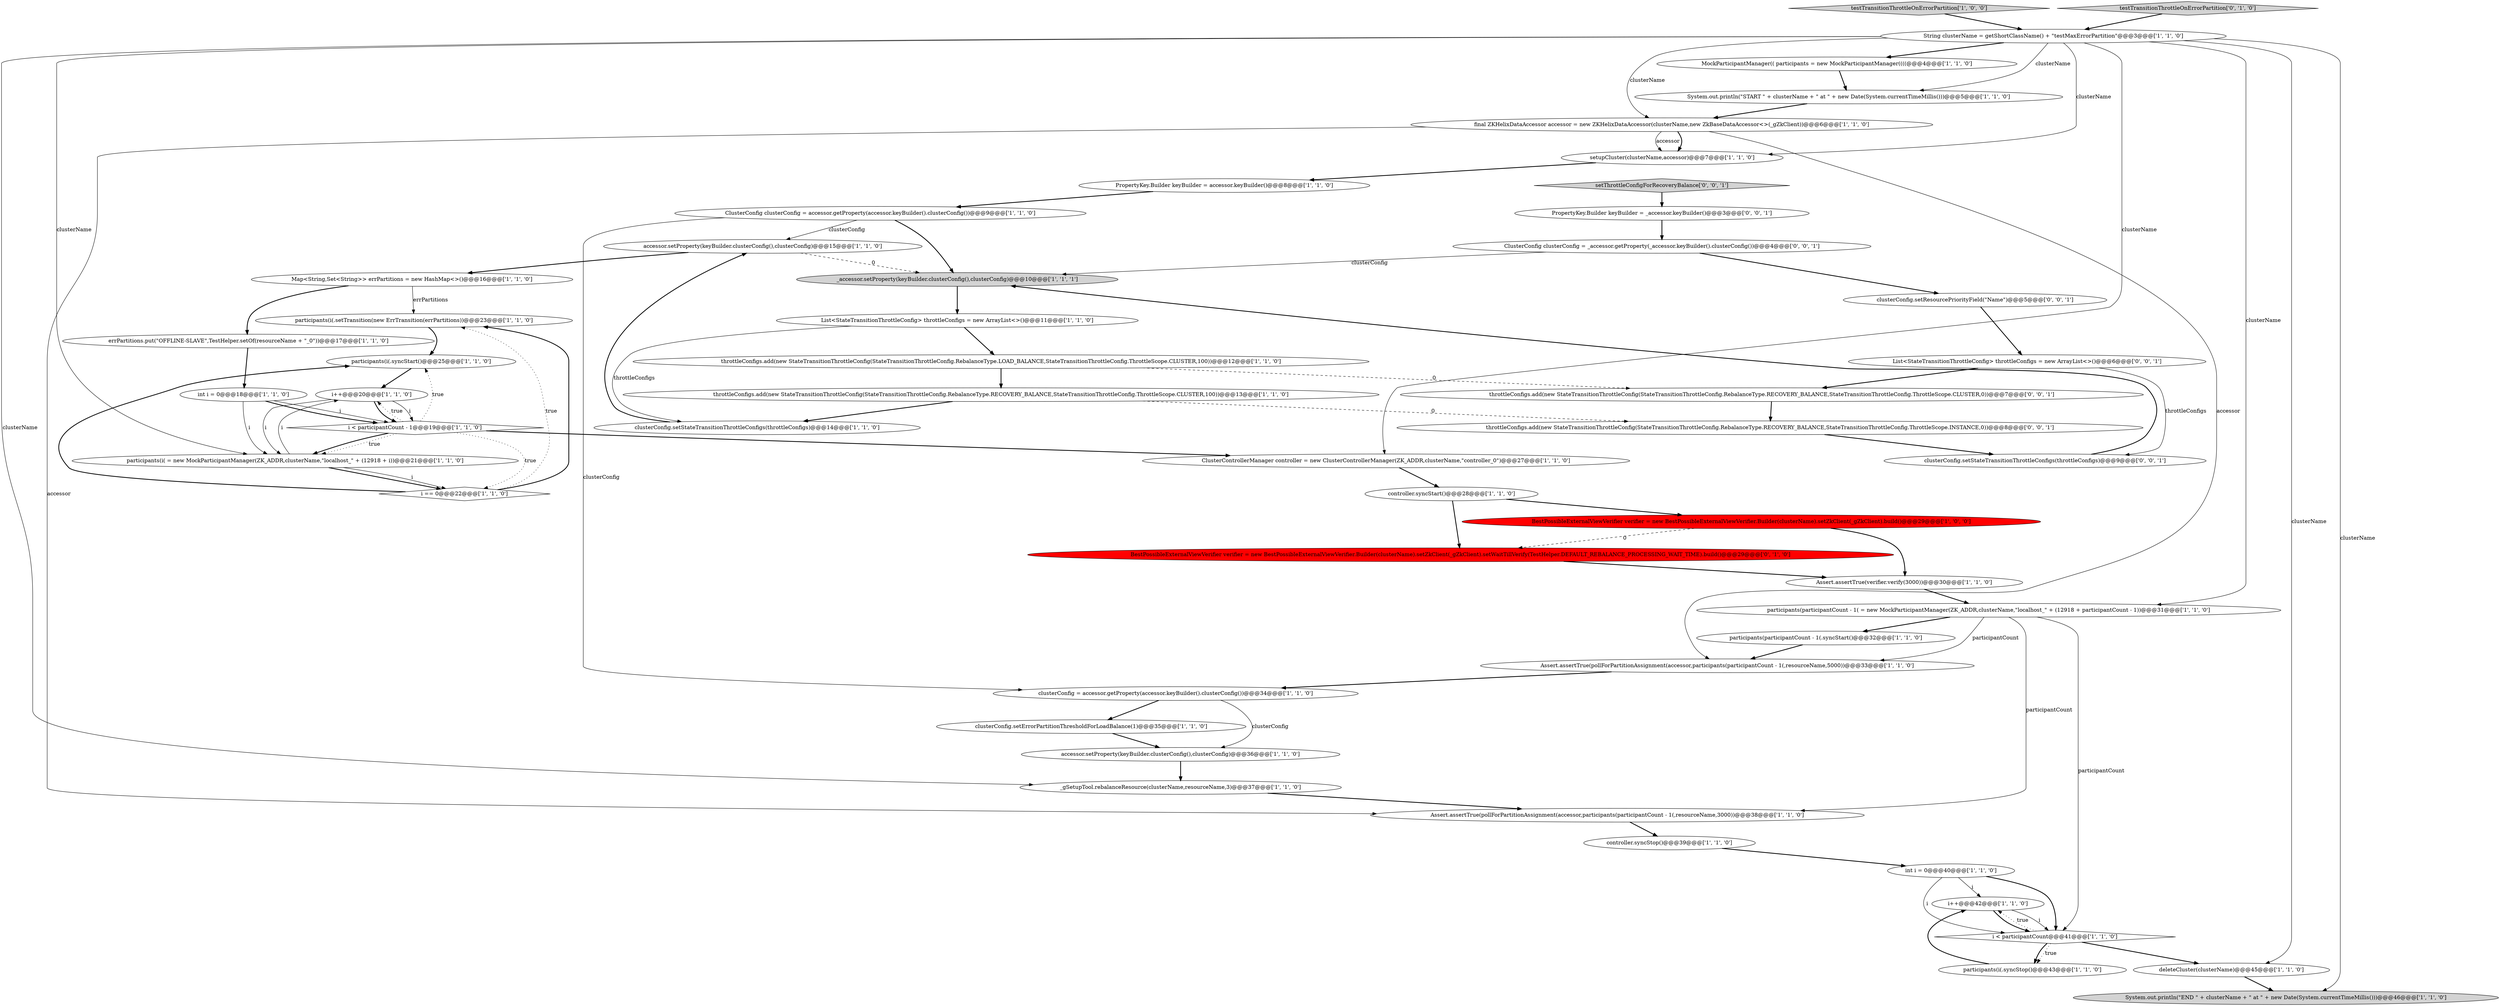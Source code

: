 digraph {
22 [style = filled, label = "participants(i(.setTransition(new ErrTransition(errPartitions))@@@23@@@['1', '1', '0']", fillcolor = white, shape = ellipse image = "AAA0AAABBB1BBB"];
8 [style = filled, label = "accessor.setProperty(keyBuilder.clusterConfig(),clusterConfig)@@@15@@@['1', '1', '0']", fillcolor = white, shape = ellipse image = "AAA0AAABBB1BBB"];
31 [style = filled, label = "i++@@@42@@@['1', '1', '0']", fillcolor = white, shape = ellipse image = "AAA0AAABBB1BBB"];
49 [style = filled, label = "setThrottleConfigForRecoveryBalance['0', '0', '1']", fillcolor = lightgray, shape = diamond image = "AAA0AAABBB3BBB"];
38 [style = filled, label = "Assert.assertTrue(pollForPartitionAssignment(accessor,participants(participantCount - 1(,resourceName,3000))@@@38@@@['1', '1', '0']", fillcolor = white, shape = ellipse image = "AAA0AAABBB1BBB"];
0 [style = filled, label = "final ZKHelixDataAccessor accessor = new ZKHelixDataAccessor(clusterName,new ZkBaseDataAccessor<>(_gZkClient))@@@6@@@['1', '1', '0']", fillcolor = white, shape = ellipse image = "AAA0AAABBB1BBB"];
30 [style = filled, label = "Map<String,Set<String>> errPartitions = new HashMap<>()@@@16@@@['1', '1', '0']", fillcolor = white, shape = ellipse image = "AAA0AAABBB1BBB"];
11 [style = filled, label = "Assert.assertTrue(pollForPartitionAssignment(accessor,participants(participantCount - 1(,resourceName,5000))@@@33@@@['1', '1', '0']", fillcolor = white, shape = ellipse image = "AAA0AAABBB1BBB"];
42 [style = filled, label = "BestPossibleExternalViewVerifier verifier = new BestPossibleExternalViewVerifier.Builder(clusterName).setZkClient(_gZkClient).setWaitTillVerify(TestHelper.DEFAULT_REBALANCE_PROCESSING_WAIT_TIME).build()@@@29@@@['0', '1', '0']", fillcolor = red, shape = ellipse image = "AAA1AAABBB2BBB"];
12 [style = filled, label = "PropertyKey.Builder keyBuilder = accessor.keyBuilder()@@@8@@@['1', '1', '0']", fillcolor = white, shape = ellipse image = "AAA0AAABBB1BBB"];
26 [style = filled, label = "System.out.println(\"START \" + clusterName + \" at \" + new Date(System.currentTimeMillis()))@@@5@@@['1', '1', '0']", fillcolor = white, shape = ellipse image = "AAA0AAABBB1BBB"];
36 [style = filled, label = "i++@@@20@@@['1', '1', '0']", fillcolor = white, shape = ellipse image = "AAA0AAABBB1BBB"];
41 [style = filled, label = "MockParticipantManager(( participants = new MockParticipantManager((((@@@4@@@['1', '1', '0']", fillcolor = white, shape = ellipse image = "AAA0AAABBB1BBB"];
9 [style = filled, label = "ClusterControllerManager controller = new ClusterControllerManager(ZK_ADDR,clusterName,\"controller_0\")@@@27@@@['1', '1', '0']", fillcolor = white, shape = ellipse image = "AAA0AAABBB1BBB"];
45 [style = filled, label = "clusterConfig.setStateTransitionThrottleConfigs(throttleConfigs)@@@9@@@['0', '0', '1']", fillcolor = white, shape = ellipse image = "AAA0AAABBB3BBB"];
34 [style = filled, label = "participants(i( = new MockParticipantManager(ZK_ADDR,clusterName,\"localhost_\" + (12918 + i))@@@21@@@['1', '1', '0']", fillcolor = white, shape = ellipse image = "AAA0AAABBB1BBB"];
21 [style = filled, label = "errPartitions.put(\"OFFLINE-SLAVE\",TestHelper.setOf(resourceName + \"_0\"))@@@17@@@['1', '1', '0']", fillcolor = white, shape = ellipse image = "AAA0AAABBB1BBB"];
37 [style = filled, label = "System.out.println(\"END \" + clusterName + \" at \" + new Date(System.currentTimeMillis()))@@@46@@@['1', '1', '0']", fillcolor = lightgray, shape = ellipse image = "AAA0AAABBB1BBB"];
2 [style = filled, label = "_accessor.setProperty(keyBuilder.clusterConfig(),clusterConfig)@@@10@@@['1', '1', '1']", fillcolor = lightgray, shape = ellipse image = "AAA0AAABBB1BBB"];
13 [style = filled, label = "BestPossibleExternalViewVerifier verifier = new BestPossibleExternalViewVerifier.Builder(clusterName).setZkClient(_gZkClient).build()@@@29@@@['1', '0', '0']", fillcolor = red, shape = ellipse image = "AAA1AAABBB1BBB"];
19 [style = filled, label = "participants(participantCount - 1( = new MockParticipantManager(ZK_ADDR,clusterName,\"localhost_\" + (12918 + participantCount - 1))@@@31@@@['1', '1', '0']", fillcolor = white, shape = ellipse image = "AAA0AAABBB1BBB"];
25 [style = filled, label = "deleteCluster(clusterName)@@@45@@@['1', '1', '0']", fillcolor = white, shape = ellipse image = "AAA0AAABBB1BBB"];
27 [style = filled, label = "controller.syncStop()@@@39@@@['1', '1', '0']", fillcolor = white, shape = ellipse image = "AAA0AAABBB1BBB"];
29 [style = filled, label = "throttleConfigs.add(new StateTransitionThrottleConfig(StateTransitionThrottleConfig.RebalanceType.RECOVERY_BALANCE,StateTransitionThrottleConfig.ThrottleScope.CLUSTER,100))@@@13@@@['1', '1', '0']", fillcolor = white, shape = ellipse image = "AAA0AAABBB1BBB"];
35 [style = filled, label = "Assert.assertTrue(verifier.verify(3000))@@@30@@@['1', '1', '0']", fillcolor = white, shape = ellipse image = "AAA0AAABBB1BBB"];
28 [style = filled, label = "participants(i(.syncStart()@@@25@@@['1', '1', '0']", fillcolor = white, shape = ellipse image = "AAA0AAABBB1BBB"];
50 [style = filled, label = "ClusterConfig clusterConfig = _accessor.getProperty(_accessor.keyBuilder().clusterConfig())@@@4@@@['0', '0', '1']", fillcolor = white, shape = ellipse image = "AAA0AAABBB3BBB"];
33 [style = filled, label = "testTransitionThrottleOnErrorPartition['1', '0', '0']", fillcolor = lightgray, shape = diamond image = "AAA0AAABBB1BBB"];
20 [style = filled, label = "clusterConfig.setStateTransitionThrottleConfigs(throttleConfigs)@@@14@@@['1', '1', '0']", fillcolor = white, shape = ellipse image = "AAA0AAABBB1BBB"];
23 [style = filled, label = "i < participantCount@@@41@@@['1', '1', '0']", fillcolor = white, shape = diamond image = "AAA0AAABBB1BBB"];
6 [style = filled, label = "clusterConfig = accessor.getProperty(accessor.keyBuilder().clusterConfig())@@@34@@@['1', '1', '0']", fillcolor = white, shape = ellipse image = "AAA0AAABBB1BBB"];
43 [style = filled, label = "testTransitionThrottleOnErrorPartition['0', '1', '0']", fillcolor = lightgray, shape = diamond image = "AAA0AAABBB2BBB"];
47 [style = filled, label = "List<StateTransitionThrottleConfig> throttleConfigs = new ArrayList<>()@@@6@@@['0', '0', '1']", fillcolor = white, shape = ellipse image = "AAA0AAABBB3BBB"];
32 [style = filled, label = "accessor.setProperty(keyBuilder.clusterConfig(),clusterConfig)@@@36@@@['1', '1', '0']", fillcolor = white, shape = ellipse image = "AAA0AAABBB1BBB"];
17 [style = filled, label = "setupCluster(clusterName,accessor)@@@7@@@['1', '1', '0']", fillcolor = white, shape = ellipse image = "AAA0AAABBB1BBB"];
16 [style = filled, label = "i == 0@@@22@@@['1', '1', '0']", fillcolor = white, shape = diamond image = "AAA0AAABBB1BBB"];
10 [style = filled, label = "clusterConfig.setErrorPartitionThresholdForLoadBalance(1)@@@35@@@['1', '1', '0']", fillcolor = white, shape = ellipse image = "AAA0AAABBB1BBB"];
44 [style = filled, label = "throttleConfigs.add(new StateTransitionThrottleConfig(StateTransitionThrottleConfig.RebalanceType.RECOVERY_BALANCE,StateTransitionThrottleConfig.ThrottleScope.INSTANCE,0))@@@8@@@['0', '0', '1']", fillcolor = white, shape = ellipse image = "AAA0AAABBB3BBB"];
24 [style = filled, label = "ClusterConfig clusterConfig = accessor.getProperty(accessor.keyBuilder().clusterConfig())@@@9@@@['1', '1', '0']", fillcolor = white, shape = ellipse image = "AAA0AAABBB1BBB"];
5 [style = filled, label = "_gSetupTool.rebalanceResource(clusterName,resourceName,3)@@@37@@@['1', '1', '0']", fillcolor = white, shape = ellipse image = "AAA0AAABBB1BBB"];
1 [style = filled, label = "List<StateTransitionThrottleConfig> throttleConfigs = new ArrayList<>()@@@11@@@['1', '1', '0']", fillcolor = white, shape = ellipse image = "AAA0AAABBB1BBB"];
4 [style = filled, label = "controller.syncStart()@@@28@@@['1', '1', '0']", fillcolor = white, shape = ellipse image = "AAA0AAABBB1BBB"];
14 [style = filled, label = "int i = 0@@@18@@@['1', '1', '0']", fillcolor = white, shape = ellipse image = "AAA0AAABBB1BBB"];
18 [style = filled, label = "participants(participantCount - 1(.syncStart()@@@32@@@['1', '1', '0']", fillcolor = white, shape = ellipse image = "AAA0AAABBB1BBB"];
51 [style = filled, label = "clusterConfig.setResourcePriorityField(\"Name\")@@@5@@@['0', '0', '1']", fillcolor = white, shape = ellipse image = "AAA0AAABBB3BBB"];
7 [style = filled, label = "throttleConfigs.add(new StateTransitionThrottleConfig(StateTransitionThrottleConfig.RebalanceType.LOAD_BALANCE,StateTransitionThrottleConfig.ThrottleScope.CLUSTER,100))@@@12@@@['1', '1', '0']", fillcolor = white, shape = ellipse image = "AAA0AAABBB1BBB"];
15 [style = filled, label = "i < participantCount - 1@@@19@@@['1', '1', '0']", fillcolor = white, shape = diamond image = "AAA0AAABBB1BBB"];
46 [style = filled, label = "throttleConfigs.add(new StateTransitionThrottleConfig(StateTransitionThrottleConfig.RebalanceType.RECOVERY_BALANCE,StateTransitionThrottleConfig.ThrottleScope.CLUSTER,0))@@@7@@@['0', '0', '1']", fillcolor = white, shape = ellipse image = "AAA0AAABBB3BBB"];
39 [style = filled, label = "participants(i(.syncStop()@@@43@@@['1', '1', '0']", fillcolor = white, shape = ellipse image = "AAA0AAABBB1BBB"];
40 [style = filled, label = "String clusterName = getShortClassName() + \"testMaxErrorPartition\"@@@3@@@['1', '1', '0']", fillcolor = white, shape = ellipse image = "AAA0AAABBB1BBB"];
48 [style = filled, label = "PropertyKey.Builder keyBuilder = _accessor.keyBuilder()@@@3@@@['0', '0', '1']", fillcolor = white, shape = ellipse image = "AAA0AAABBB3BBB"];
3 [style = filled, label = "int i = 0@@@40@@@['1', '1', '0']", fillcolor = white, shape = ellipse image = "AAA0AAABBB1BBB"];
8->30 [style = bold, label=""];
24->8 [style = solid, label="clusterConfig"];
31->23 [style = solid, label="i"];
49->48 [style = bold, label=""];
40->34 [style = solid, label="clusterName"];
10->32 [style = bold, label=""];
19->38 [style = solid, label="participantCount"];
40->5 [style = solid, label="clusterName"];
8->2 [style = dashed, label="0"];
40->25 [style = solid, label="clusterName"];
5->38 [style = bold, label=""];
43->40 [style = bold, label=""];
40->37 [style = solid, label="clusterName"];
19->23 [style = solid, label="participantCount"];
39->31 [style = bold, label=""];
51->47 [style = bold, label=""];
19->11 [style = solid, label="participantCount"];
50->2 [style = solid, label="clusterConfig"];
3->31 [style = solid, label="i"];
6->32 [style = solid, label="clusterConfig"];
7->29 [style = bold, label=""];
13->42 [style = dashed, label="0"];
23->25 [style = bold, label=""];
19->18 [style = bold, label=""];
28->36 [style = bold, label=""];
15->34 [style = bold, label=""];
15->34 [style = dotted, label="true"];
0->17 [style = bold, label=""];
24->6 [style = solid, label="clusterConfig"];
18->11 [style = bold, label=""];
48->50 [style = bold, label=""];
15->16 [style = dotted, label="true"];
3->23 [style = solid, label="i"];
29->20 [style = bold, label=""];
26->0 [style = bold, label=""];
20->8 [style = bold, label=""];
3->23 [style = bold, label=""];
1->20 [style = solid, label="throttleConfigs"];
25->37 [style = bold, label=""];
15->9 [style = bold, label=""];
0->17 [style = solid, label="accessor"];
40->26 [style = solid, label="clusterName"];
40->19 [style = solid, label="clusterName"];
14->15 [style = bold, label=""];
44->45 [style = bold, label=""];
40->17 [style = solid, label="clusterName"];
46->44 [style = bold, label=""];
47->45 [style = solid, label="throttleConfigs"];
40->0 [style = solid, label="clusterName"];
2->1 [style = bold, label=""];
4->13 [style = bold, label=""];
38->27 [style = bold, label=""];
22->28 [style = bold, label=""];
12->24 [style = bold, label=""];
45->2 [style = bold, label=""];
0->11 [style = solid, label="accessor"];
1->7 [style = bold, label=""];
14->34 [style = solid, label="i"];
15->28 [style = dotted, label="true"];
23->39 [style = dotted, label="true"];
0->38 [style = solid, label="accessor"];
30->22 [style = solid, label="errPartitions"];
30->21 [style = bold, label=""];
17->12 [style = bold, label=""];
7->46 [style = dashed, label="0"];
34->16 [style = bold, label=""];
6->10 [style = bold, label=""];
23->39 [style = bold, label=""];
36->34 [style = solid, label="i"];
36->15 [style = solid, label="i"];
34->16 [style = solid, label="i"];
21->14 [style = bold, label=""];
32->5 [style = bold, label=""];
31->23 [style = bold, label=""];
24->2 [style = bold, label=""];
9->4 [style = bold, label=""];
11->6 [style = bold, label=""];
34->36 [style = solid, label="i"];
36->15 [style = bold, label=""];
35->19 [style = bold, label=""];
27->3 [style = bold, label=""];
15->36 [style = dotted, label="true"];
4->42 [style = bold, label=""];
47->46 [style = bold, label=""];
16->22 [style = dotted, label="true"];
16->22 [style = bold, label=""];
29->44 [style = dashed, label="0"];
42->35 [style = bold, label=""];
40->9 [style = solid, label="clusterName"];
33->40 [style = bold, label=""];
16->28 [style = bold, label=""];
50->51 [style = bold, label=""];
40->41 [style = bold, label=""];
41->26 [style = bold, label=""];
14->15 [style = solid, label="i"];
13->35 [style = bold, label=""];
23->31 [style = dotted, label="true"];
}

